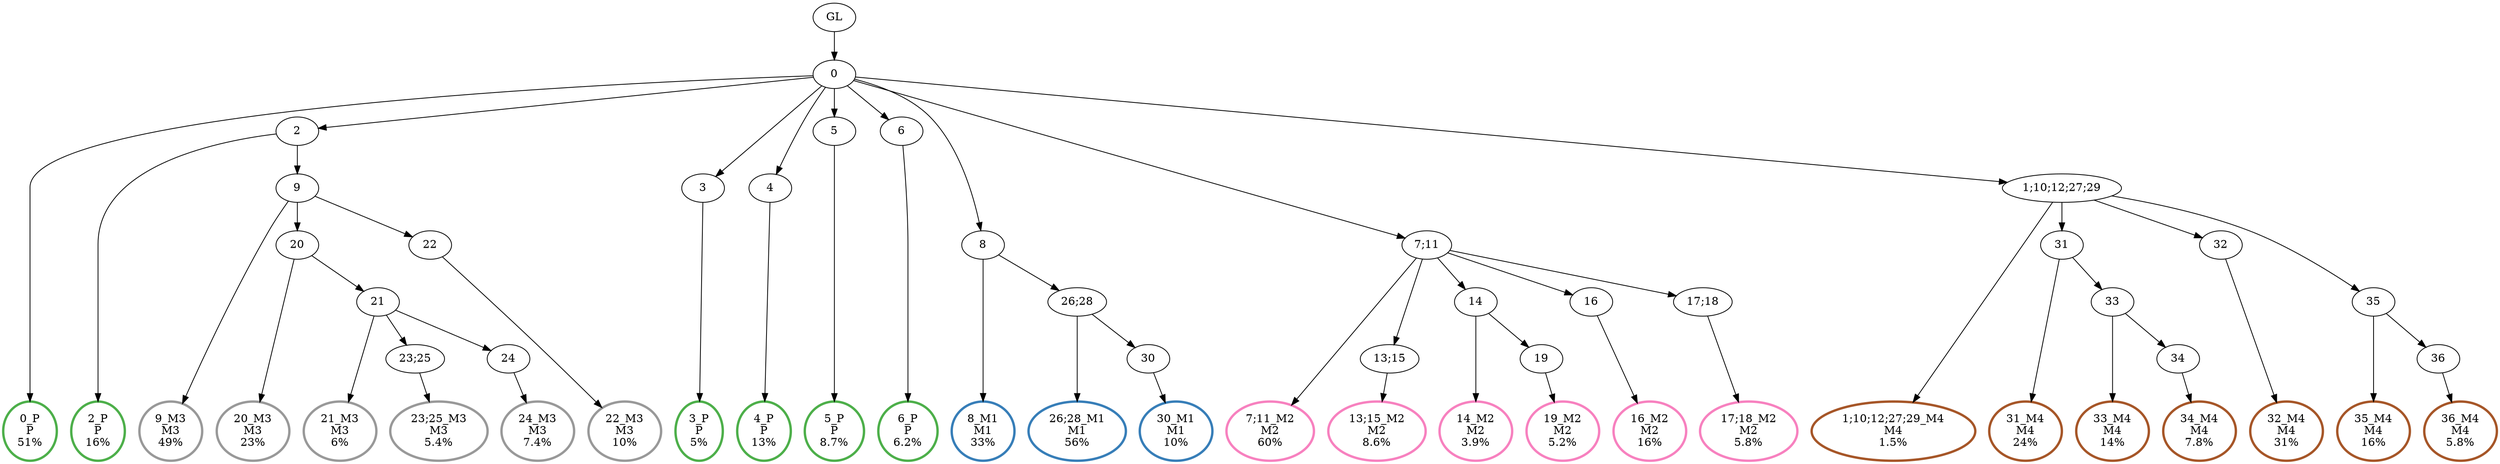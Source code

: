 digraph T {
	{
		rank=same
		54 [penwidth=3,colorscheme=set19,color=3,label="0_P\nP\n51%"]
		52 [penwidth=3,colorscheme=set19,color=3,label="2_P\nP\n16%"]
		50 [penwidth=3,colorscheme=set19,color=3,label="3_P\nP\n5%"]
		48 [penwidth=3,colorscheme=set19,color=3,label="4_P\nP\n13%"]
		46 [penwidth=3,colorscheme=set19,color=3,label="5_P\nP\n8.7%"]
		44 [penwidth=3,colorscheme=set19,color=3,label="6_P\nP\n6.2%"]
		42 [penwidth=3,colorscheme=set19,color=2,label="8_M1\nM1\n33%"]
		40 [penwidth=3,colorscheme=set19,color=2,label="26;28_M1\nM1\n56%"]
		38 [penwidth=3,colorscheme=set19,color=2,label="30_M1\nM1\n10%"]
		36 [penwidth=3,colorscheme=set19,color=8,label="7;11_M2\nM2\n60%"]
		34 [penwidth=3,colorscheme=set19,color=8,label="13;15_M2\nM2\n8.6%"]
		32 [penwidth=3,colorscheme=set19,color=8,label="14_M2\nM2\n3.9%"]
		30 [penwidth=3,colorscheme=set19,color=8,label="19_M2\nM2\n5.2%"]
		28 [penwidth=3,colorscheme=set19,color=8,label="16_M2\nM2\n16%"]
		26 [penwidth=3,colorscheme=set19,color=8,label="17;18_M2\nM2\n5.8%"]
		24 [penwidth=3,colorscheme=set19,color=9,label="9_M3\nM3\n49%"]
		22 [penwidth=3,colorscheme=set19,color=9,label="20_M3\nM3\n23%"]
		20 [penwidth=3,colorscheme=set19,color=9,label="21_M3\nM3\n6%"]
		18 [penwidth=3,colorscheme=set19,color=9,label="23;25_M3\nM3\n5.4%"]
		16 [penwidth=3,colorscheme=set19,color=9,label="24_M3\nM3\n7.4%"]
		14 [penwidth=3,colorscheme=set19,color=9,label="22_M3\nM3\n10%"]
		12 [penwidth=3,colorscheme=set19,color=7,label="1;10;12;27;29_M4\nM4\n1.5%"]
		10 [penwidth=3,colorscheme=set19,color=7,label="31_M4\nM4\n24%"]
		8 [penwidth=3,colorscheme=set19,color=7,label="33_M4\nM4\n14%"]
		6 [penwidth=3,colorscheme=set19,color=7,label="34_M4\nM4\n7.8%"]
		4 [penwidth=3,colorscheme=set19,color=7,label="32_M4\nM4\n31%"]
		2 [penwidth=3,colorscheme=set19,color=7,label="35_M4\nM4\n16%"]
		0 [penwidth=3,colorscheme=set19,color=7,label="36_M4\nM4\n5.8%"]
	}
	56 [label="GL"]
	55 [label="0"]
	53 [label="2"]
	51 [label="3"]
	49 [label="4"]
	47 [label="5"]
	45 [label="6"]
	43 [label="8"]
	41 [label="26;28"]
	39 [label="30"]
	37 [label="7;11"]
	35 [label="13;15"]
	33 [label="14"]
	31 [label="19"]
	29 [label="16"]
	27 [label="17;18"]
	25 [label="9"]
	23 [label="20"]
	21 [label="21"]
	19 [label="23;25"]
	17 [label="24"]
	15 [label="22"]
	13 [label="1;10;12;27;29"]
	11 [label="31"]
	9 [label="33"]
	7 [label="34"]
	5 [label="32"]
	3 [label="35"]
	1 [label="36"]
	56 -> 55
	55 -> 54
	55 -> 53
	55 -> 51
	55 -> 49
	55 -> 47
	55 -> 45
	55 -> 43
	55 -> 37
	55 -> 13
	53 -> 52
	53 -> 25
	51 -> 50
	49 -> 48
	47 -> 46
	45 -> 44
	43 -> 42
	43 -> 41
	41 -> 40
	41 -> 39
	39 -> 38
	37 -> 36
	37 -> 35
	37 -> 33
	37 -> 29
	37 -> 27
	35 -> 34
	33 -> 32
	33 -> 31
	31 -> 30
	29 -> 28
	27 -> 26
	25 -> 24
	25 -> 23
	25 -> 15
	23 -> 22
	23 -> 21
	21 -> 20
	21 -> 19
	21 -> 17
	19 -> 18
	17 -> 16
	15 -> 14
	13 -> 12
	13 -> 11
	13 -> 5
	13 -> 3
	11 -> 10
	11 -> 9
	9 -> 8
	9 -> 7
	7 -> 6
	5 -> 4
	3 -> 2
	3 -> 1
	1 -> 0
}
